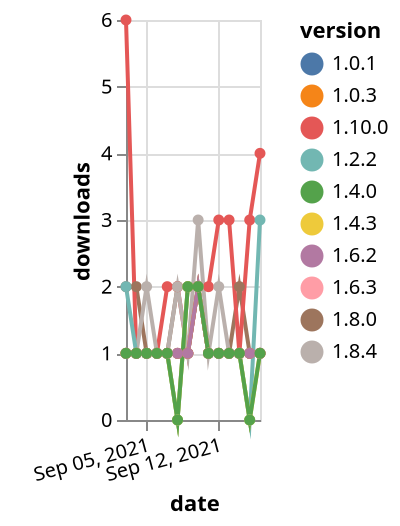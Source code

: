 {"$schema": "https://vega.github.io/schema/vega-lite/v5.json", "description": "A simple bar chart with embedded data.", "data": {"values": [{"date": "2021-09-03", "total": 494, "delta": 2, "version": "1.8.0"}, {"date": "2021-09-04", "total": 496, "delta": 2, "version": "1.8.0"}, {"date": "2021-09-05", "total": 497, "delta": 1, "version": "1.8.0"}, {"date": "2021-09-06", "total": 498, "delta": 1, "version": "1.8.0"}, {"date": "2021-09-07", "total": 499, "delta": 1, "version": "1.8.0"}, {"date": "2021-09-08", "total": 501, "delta": 2, "version": "1.8.0"}, {"date": "2021-09-09", "total": 503, "delta": 2, "version": "1.8.0"}, {"date": "2021-09-10", "total": 505, "delta": 2, "version": "1.8.0"}, {"date": "2021-09-11", "total": 506, "delta": 1, "version": "1.8.0"}, {"date": "2021-09-12", "total": 507, "delta": 1, "version": "1.8.0"}, {"date": "2021-09-13", "total": 508, "delta": 1, "version": "1.8.0"}, {"date": "2021-09-14", "total": 510, "delta": 2, "version": "1.8.0"}, {"date": "2021-09-15", "total": 511, "delta": 1, "version": "1.8.0"}, {"date": "2021-09-16", "total": 512, "delta": 1, "version": "1.8.0"}, {"date": "2021-09-03", "total": 202, "delta": 6, "version": "1.10.0"}, {"date": "2021-09-04", "total": 203, "delta": 1, "version": "1.10.0"}, {"date": "2021-09-05", "total": 204, "delta": 1, "version": "1.10.0"}, {"date": "2021-09-06", "total": 205, "delta": 1, "version": "1.10.0"}, {"date": "2021-09-07", "total": 207, "delta": 2, "version": "1.10.0"}, {"date": "2021-09-08", "total": 209, "delta": 2, "version": "1.10.0"}, {"date": "2021-09-09", "total": 210, "delta": 1, "version": "1.10.0"}, {"date": "2021-09-10", "total": 212, "delta": 2, "version": "1.10.0"}, {"date": "2021-09-11", "total": 214, "delta": 2, "version": "1.10.0"}, {"date": "2021-09-12", "total": 217, "delta": 3, "version": "1.10.0"}, {"date": "2021-09-13", "total": 220, "delta": 3, "version": "1.10.0"}, {"date": "2021-09-14", "total": 221, "delta": 1, "version": "1.10.0"}, {"date": "2021-09-15", "total": 224, "delta": 3, "version": "1.10.0"}, {"date": "2021-09-16", "total": 228, "delta": 4, "version": "1.10.0"}, {"date": "2021-09-03", "total": 419, "delta": 1, "version": "1.6.3"}, {"date": "2021-09-04", "total": 420, "delta": 1, "version": "1.6.3"}, {"date": "2021-09-05", "total": 421, "delta": 1, "version": "1.6.3"}, {"date": "2021-09-06", "total": 422, "delta": 1, "version": "1.6.3"}, {"date": "2021-09-07", "total": 423, "delta": 1, "version": "1.6.3"}, {"date": "2021-09-08", "total": 424, "delta": 1, "version": "1.6.3"}, {"date": "2021-09-09", "total": 425, "delta": 1, "version": "1.6.3"}, {"date": "2021-09-10", "total": 427, "delta": 2, "version": "1.6.3"}, {"date": "2021-09-11", "total": 428, "delta": 1, "version": "1.6.3"}, {"date": "2021-09-12", "total": 429, "delta": 1, "version": "1.6.3"}, {"date": "2021-09-13", "total": 430, "delta": 1, "version": "1.6.3"}, {"date": "2021-09-14", "total": 431, "delta": 1, "version": "1.6.3"}, {"date": "2021-09-15", "total": 432, "delta": 1, "version": "1.6.3"}, {"date": "2021-09-16", "total": 433, "delta": 1, "version": "1.6.3"}, {"date": "2021-09-03", "total": 236, "delta": 1, "version": "1.0.1"}, {"date": "2021-09-04", "total": 237, "delta": 1, "version": "1.0.1"}, {"date": "2021-09-05", "total": 238, "delta": 1, "version": "1.0.1"}, {"date": "2021-09-06", "total": 239, "delta": 1, "version": "1.0.1"}, {"date": "2021-09-07", "total": 240, "delta": 1, "version": "1.0.1"}, {"date": "2021-09-08", "total": 241, "delta": 1, "version": "1.0.1"}, {"date": "2021-09-09", "total": 242, "delta": 1, "version": "1.0.1"}, {"date": "2021-09-10", "total": 244, "delta": 2, "version": "1.0.1"}, {"date": "2021-09-11", "total": 245, "delta": 1, "version": "1.0.1"}, {"date": "2021-09-12", "total": 246, "delta": 1, "version": "1.0.1"}, {"date": "2021-09-13", "total": 247, "delta": 1, "version": "1.0.1"}, {"date": "2021-09-14", "total": 248, "delta": 1, "version": "1.0.1"}, {"date": "2021-09-15", "total": 249, "delta": 1, "version": "1.0.1"}, {"date": "2021-09-16", "total": 250, "delta": 1, "version": "1.0.1"}, {"date": "2021-09-03", "total": 248, "delta": 1, "version": "1.8.4"}, {"date": "2021-09-04", "total": 249, "delta": 1, "version": "1.8.4"}, {"date": "2021-09-05", "total": 251, "delta": 2, "version": "1.8.4"}, {"date": "2021-09-06", "total": 252, "delta": 1, "version": "1.8.4"}, {"date": "2021-09-07", "total": 253, "delta": 1, "version": "1.8.4"}, {"date": "2021-09-08", "total": 255, "delta": 2, "version": "1.8.4"}, {"date": "2021-09-09", "total": 256, "delta": 1, "version": "1.8.4"}, {"date": "2021-09-10", "total": 259, "delta": 3, "version": "1.8.4"}, {"date": "2021-09-11", "total": 260, "delta": 1, "version": "1.8.4"}, {"date": "2021-09-12", "total": 262, "delta": 2, "version": "1.8.4"}, {"date": "2021-09-13", "total": 263, "delta": 1, "version": "1.8.4"}, {"date": "2021-09-14", "total": 264, "delta": 1, "version": "1.8.4"}, {"date": "2021-09-15", "total": 265, "delta": 1, "version": "1.8.4"}, {"date": "2021-09-16", "total": 266, "delta": 1, "version": "1.8.4"}, {"date": "2021-09-03", "total": 1834, "delta": 2, "version": "1.2.2"}, {"date": "2021-09-04", "total": 1835, "delta": 1, "version": "1.2.2"}, {"date": "2021-09-05", "total": 1836, "delta": 1, "version": "1.2.2"}, {"date": "2021-09-06", "total": 1837, "delta": 1, "version": "1.2.2"}, {"date": "2021-09-07", "total": 1838, "delta": 1, "version": "1.2.2"}, {"date": "2021-09-08", "total": 1838, "delta": 0, "version": "1.2.2"}, {"date": "2021-09-09", "total": 1840, "delta": 2, "version": "1.2.2"}, {"date": "2021-09-10", "total": 1842, "delta": 2, "version": "1.2.2"}, {"date": "2021-09-11", "total": 1843, "delta": 1, "version": "1.2.2"}, {"date": "2021-09-12", "total": 1844, "delta": 1, "version": "1.2.2"}, {"date": "2021-09-13", "total": 1845, "delta": 1, "version": "1.2.2"}, {"date": "2021-09-14", "total": 1846, "delta": 1, "version": "1.2.2"}, {"date": "2021-09-15", "total": 1846, "delta": 0, "version": "1.2.2"}, {"date": "2021-09-16", "total": 1849, "delta": 3, "version": "1.2.2"}, {"date": "2021-09-03", "total": 300, "delta": 1, "version": "1.0.3"}, {"date": "2021-09-04", "total": 301, "delta": 1, "version": "1.0.3"}, {"date": "2021-09-05", "total": 302, "delta": 1, "version": "1.0.3"}, {"date": "2021-09-06", "total": 303, "delta": 1, "version": "1.0.3"}, {"date": "2021-09-07", "total": 304, "delta": 1, "version": "1.0.3"}, {"date": "2021-09-08", "total": 305, "delta": 1, "version": "1.0.3"}, {"date": "2021-09-09", "total": 306, "delta": 1, "version": "1.0.3"}, {"date": "2021-09-10", "total": 308, "delta": 2, "version": "1.0.3"}, {"date": "2021-09-11", "total": 309, "delta": 1, "version": "1.0.3"}, {"date": "2021-09-12", "total": 310, "delta": 1, "version": "1.0.3"}, {"date": "2021-09-13", "total": 311, "delta": 1, "version": "1.0.3"}, {"date": "2021-09-14", "total": 312, "delta": 1, "version": "1.0.3"}, {"date": "2021-09-15", "total": 313, "delta": 1, "version": "1.0.3"}, {"date": "2021-09-16", "total": 314, "delta": 1, "version": "1.0.3"}, {"date": "2021-09-03", "total": 414, "delta": 1, "version": "1.4.3"}, {"date": "2021-09-04", "total": 415, "delta": 1, "version": "1.4.3"}, {"date": "2021-09-05", "total": 416, "delta": 1, "version": "1.4.3"}, {"date": "2021-09-06", "total": 417, "delta": 1, "version": "1.4.3"}, {"date": "2021-09-07", "total": 418, "delta": 1, "version": "1.4.3"}, {"date": "2021-09-08", "total": 418, "delta": 0, "version": "1.4.3"}, {"date": "2021-09-09", "total": 420, "delta": 2, "version": "1.4.3"}, {"date": "2021-09-10", "total": 422, "delta": 2, "version": "1.4.3"}, {"date": "2021-09-11", "total": 423, "delta": 1, "version": "1.4.3"}, {"date": "2021-09-12", "total": 424, "delta": 1, "version": "1.4.3"}, {"date": "2021-09-13", "total": 425, "delta": 1, "version": "1.4.3"}, {"date": "2021-09-14", "total": 426, "delta": 1, "version": "1.4.3"}, {"date": "2021-09-15", "total": 426, "delta": 0, "version": "1.4.3"}, {"date": "2021-09-16", "total": 427, "delta": 1, "version": "1.4.3"}, {"date": "2021-09-03", "total": 4019, "delta": 1, "version": "1.6.2"}, {"date": "2021-09-04", "total": 4020, "delta": 1, "version": "1.6.2"}, {"date": "2021-09-05", "total": 4021, "delta": 1, "version": "1.6.2"}, {"date": "2021-09-06", "total": 4022, "delta": 1, "version": "1.6.2"}, {"date": "2021-09-07", "total": 4023, "delta": 1, "version": "1.6.2"}, {"date": "2021-09-08", "total": 4024, "delta": 1, "version": "1.6.2"}, {"date": "2021-09-09", "total": 4025, "delta": 1, "version": "1.6.2"}, {"date": "2021-09-10", "total": 4027, "delta": 2, "version": "1.6.2"}, {"date": "2021-09-11", "total": 4028, "delta": 1, "version": "1.6.2"}, {"date": "2021-09-12", "total": 4029, "delta": 1, "version": "1.6.2"}, {"date": "2021-09-13", "total": 4030, "delta": 1, "version": "1.6.2"}, {"date": "2021-09-14", "total": 4031, "delta": 1, "version": "1.6.2"}, {"date": "2021-09-15", "total": 4032, "delta": 1, "version": "1.6.2"}, {"date": "2021-09-16", "total": 4033, "delta": 1, "version": "1.6.2"}, {"date": "2021-09-03", "total": 513, "delta": 1, "version": "1.4.0"}, {"date": "2021-09-04", "total": 514, "delta": 1, "version": "1.4.0"}, {"date": "2021-09-05", "total": 515, "delta": 1, "version": "1.4.0"}, {"date": "2021-09-06", "total": 516, "delta": 1, "version": "1.4.0"}, {"date": "2021-09-07", "total": 517, "delta": 1, "version": "1.4.0"}, {"date": "2021-09-08", "total": 517, "delta": 0, "version": "1.4.0"}, {"date": "2021-09-09", "total": 519, "delta": 2, "version": "1.4.0"}, {"date": "2021-09-10", "total": 521, "delta": 2, "version": "1.4.0"}, {"date": "2021-09-11", "total": 522, "delta": 1, "version": "1.4.0"}, {"date": "2021-09-12", "total": 523, "delta": 1, "version": "1.4.0"}, {"date": "2021-09-13", "total": 524, "delta": 1, "version": "1.4.0"}, {"date": "2021-09-14", "total": 525, "delta": 1, "version": "1.4.0"}, {"date": "2021-09-15", "total": 525, "delta": 0, "version": "1.4.0"}, {"date": "2021-09-16", "total": 526, "delta": 1, "version": "1.4.0"}]}, "width": "container", "mark": {"type": "line", "point": {"filled": true}}, "encoding": {"x": {"field": "date", "type": "temporal", "timeUnit": "yearmonthdate", "title": "date", "axis": {"labelAngle": -15}}, "y": {"field": "delta", "type": "quantitative", "title": "downloads"}, "color": {"field": "version", "type": "nominal"}, "tooltip": {"field": "delta"}}}